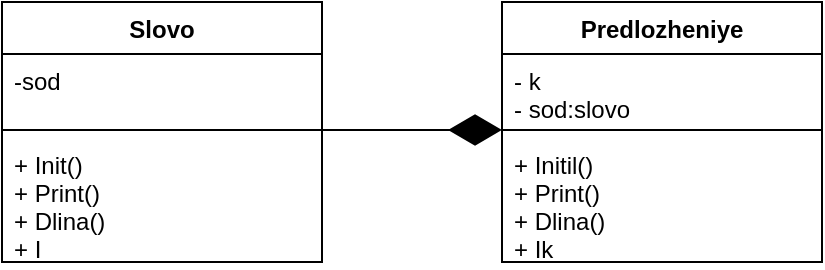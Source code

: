 <mxfile version="12.1.3" pages="1"><diagram id="BhoMOXa4icCa2tB-XnE5" name="Page-1"><mxGraphModel dx="1024" dy="428" grid="1" gridSize="10" guides="1" tooltips="1" connect="1" arrows="1" fold="1" page="1" pageScale="1" pageWidth="827" pageHeight="1169" math="0" shadow="0"><root><mxCell id="0"/><mxCell id="1" parent="0"/><mxCell id="RneaYXxocLaXmuHnBu-_-1" value="Slovo" style="swimlane;fontStyle=1;align=center;verticalAlign=top;childLayout=stackLayout;horizontal=1;startSize=26;horizontalStack=0;resizeParent=1;resizeParentMax=0;resizeLast=0;collapsible=1;marginBottom=0;" vertex="1" parent="1"><mxGeometry x="120" y="110" width="160" height="130" as="geometry"/></mxCell><mxCell id="RneaYXxocLaXmuHnBu-_-2" value="-sod" style="text;strokeColor=none;fillColor=none;align=left;verticalAlign=top;spacingLeft=4;spacingRight=4;overflow=hidden;rotatable=0;points=[[0,0.5],[1,0.5]];portConstraint=eastwest;" vertex="1" parent="RneaYXxocLaXmuHnBu-_-1"><mxGeometry y="26" width="160" height="34" as="geometry"/></mxCell><mxCell id="RneaYXxocLaXmuHnBu-_-3" value="" style="line;strokeWidth=1;fillColor=none;align=left;verticalAlign=middle;spacingTop=-1;spacingLeft=3;spacingRight=3;rotatable=0;labelPosition=right;points=[];portConstraint=eastwest;" vertex="1" parent="RneaYXxocLaXmuHnBu-_-1"><mxGeometry y="60" width="160" height="8" as="geometry"/></mxCell><mxCell id="RneaYXxocLaXmuHnBu-_-4" value="+ Init()&#10;+ Print()&#10;+ Dlina()&#10;+ I" style="text;strokeColor=none;fillColor=none;align=left;verticalAlign=top;spacingLeft=4;spacingRight=4;overflow=hidden;rotatable=0;points=[[0,0.5],[1,0.5]];portConstraint=eastwest;" vertex="1" parent="RneaYXxocLaXmuHnBu-_-1"><mxGeometry y="68" width="160" height="62" as="geometry"/></mxCell><mxCell id="RneaYXxocLaXmuHnBu-_-5" value="Predlozheniye" style="swimlane;fontStyle=1;align=center;verticalAlign=top;childLayout=stackLayout;horizontal=1;startSize=26;horizontalStack=0;resizeParent=1;resizeParentMax=0;resizeLast=0;collapsible=1;marginBottom=0;" vertex="1" parent="1"><mxGeometry x="370" y="110" width="160" height="130" as="geometry"/></mxCell><mxCell id="RneaYXxocLaXmuHnBu-_-6" value="- k&#10;- sod:slovo" style="text;strokeColor=none;fillColor=none;align=left;verticalAlign=top;spacingLeft=4;spacingRight=4;overflow=hidden;rotatable=0;points=[[0,0.5],[1,0.5]];portConstraint=eastwest;" vertex="1" parent="RneaYXxocLaXmuHnBu-_-5"><mxGeometry y="26" width="160" height="34" as="geometry"/></mxCell><mxCell id="RneaYXxocLaXmuHnBu-_-7" value="" style="line;strokeWidth=1;fillColor=none;align=left;verticalAlign=middle;spacingTop=-1;spacingLeft=3;spacingRight=3;rotatable=0;labelPosition=right;points=[];portConstraint=eastwest;" vertex="1" parent="RneaYXxocLaXmuHnBu-_-5"><mxGeometry y="60" width="160" height="8" as="geometry"/></mxCell><mxCell id="RneaYXxocLaXmuHnBu-_-8" value="+ Initil()&#10;+ Print()&#10;+ Dlina()&#10;+ Ik" style="text;strokeColor=none;fillColor=none;align=left;verticalAlign=top;spacingLeft=4;spacingRight=4;overflow=hidden;rotatable=0;points=[[0,0.5],[1,0.5]];portConstraint=eastwest;" vertex="1" parent="RneaYXxocLaXmuHnBu-_-5"><mxGeometry y="68" width="160" height="62" as="geometry"/></mxCell><mxCell id="RneaYXxocLaXmuHnBu-_-20" value="" style="endArrow=diamondThin;endFill=1;endSize=24;html=1;" edge="1" parent="1"><mxGeometry width="160" relative="1" as="geometry"><mxPoint x="220" y="174" as="sourcePoint"/><mxPoint x="370" y="174" as="targetPoint"/></mxGeometry></mxCell></root></mxGraphModel></diagram></mxfile>